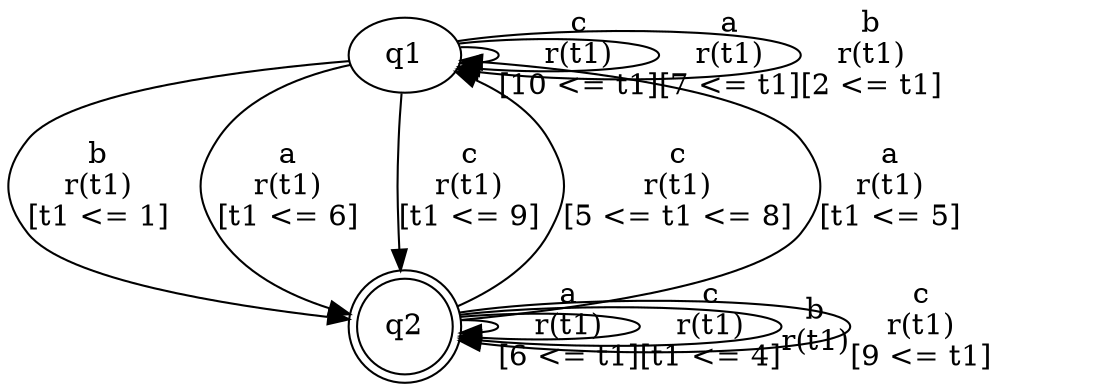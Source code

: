 digraph L {
	qq1[label=q1]
	qq2[label=q2 shape=doublecircle]
	qq1 -> qq1[label="c\nr(t1)\n[10 <= t1]"]
	qq1 -> qq1[label="a\nr(t1)\n[7 <= t1]"]
	qq1 -> qq2[label="b\nr(t1)\n[t1 <= 1]"]
	qq2 -> qq2[label="a\nr(t1)\n[6 <= t1]"]
	qq2 -> qq1[label="c\nr(t1)\n[5 <= t1 <= 8]"]
	qq2 -> qq2[label="c\nr(t1)\n[t1 <= 4]"]
	qq2 -> qq2[label="b\nr(t1)\n"]
	qq2 -> qq1[label="a\nr(t1)\n[t1 <= 5]"]
	qq2 -> qq2[label="c\nr(t1)\n[9 <= t1]"]
	qq1 -> qq1[label="b\nr(t1)\n[2 <= t1]"]
	qq1 -> qq2[label="a\nr(t1)\n[t1 <= 6]"]
	qq1 -> qq2[label="c\nr(t1)\n[t1 <= 9]"]
}
